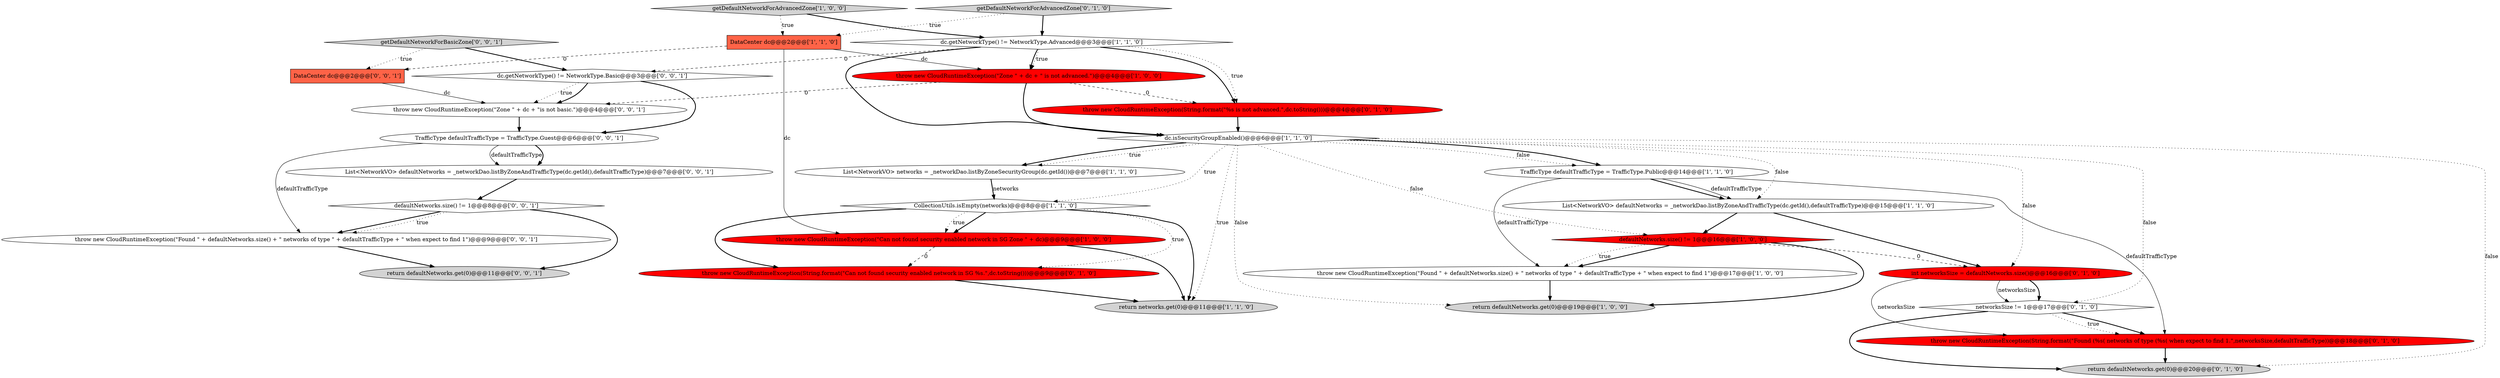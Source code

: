 digraph {
24 [style = filled, label = "throw new CloudRuntimeException(\"Zone \" + dc + \"is not basic.\")@@@4@@@['0', '0', '1']", fillcolor = white, shape = ellipse image = "AAA0AAABBB3BBB"];
17 [style = filled, label = "networksSize != 1@@@17@@@['0', '1', '0']", fillcolor = white, shape = diamond image = "AAA0AAABBB2BBB"];
28 [style = filled, label = "throw new CloudRuntimeException(\"Found \" + defaultNetworks.size() + \" networks of type \" + defaultTrafficType + \" when expect to find 1\")@@@9@@@['0', '0', '1']", fillcolor = white, shape = ellipse image = "AAA0AAABBB3BBB"];
7 [style = filled, label = "dc.isSecurityGroupEnabled()@@@6@@@['1', '1', '0']", fillcolor = white, shape = diamond image = "AAA0AAABBB1BBB"];
14 [style = filled, label = "throw new CloudRuntimeException(String.format(\"Can not found security enabled network in SG %s.\",dc.toString()))@@@9@@@['0', '1', '0']", fillcolor = red, shape = ellipse image = "AAA1AAABBB2BBB"];
4 [style = filled, label = "throw new CloudRuntimeException(\"Can not found security enabled network in SG Zone \" + dc)@@@9@@@['1', '0', '0']", fillcolor = red, shape = ellipse image = "AAA1AAABBB1BBB"];
3 [style = filled, label = "return networks.get(0)@@@11@@@['1', '1', '0']", fillcolor = lightgray, shape = ellipse image = "AAA0AAABBB1BBB"];
23 [style = filled, label = "getDefaultNetworkForBasicZone['0', '0', '1']", fillcolor = lightgray, shape = diamond image = "AAA0AAABBB3BBB"];
13 [style = filled, label = "return defaultNetworks.get(0)@@@19@@@['1', '0', '0']", fillcolor = lightgray, shape = ellipse image = "AAA0AAABBB1BBB"];
11 [style = filled, label = "TrafficType defaultTrafficType = TrafficType.Public@@@14@@@['1', '1', '0']", fillcolor = white, shape = ellipse image = "AAA0AAABBB1BBB"];
19 [style = filled, label = "return defaultNetworks.get(0)@@@20@@@['0', '1', '0']", fillcolor = lightgray, shape = ellipse image = "AAA0AAABBB2BBB"];
27 [style = filled, label = "dc.getNetworkType() != NetworkType.Basic@@@3@@@['0', '0', '1']", fillcolor = white, shape = diamond image = "AAA0AAABBB3BBB"];
8 [style = filled, label = "getDefaultNetworkForAdvancedZone['1', '0', '0']", fillcolor = lightgray, shape = diamond image = "AAA0AAABBB1BBB"];
26 [style = filled, label = "DataCenter dc@@@2@@@['0', '0', '1']", fillcolor = tomato, shape = box image = "AAA0AAABBB3BBB"];
16 [style = filled, label = "throw new CloudRuntimeException(String.format(\"%s is not advanced.\",dc.toString()))@@@4@@@['0', '1', '0']", fillcolor = red, shape = ellipse image = "AAA1AAABBB2BBB"];
0 [style = filled, label = "DataCenter dc@@@2@@@['1', '1', '0']", fillcolor = tomato, shape = box image = "AAA0AAABBB1BBB"];
20 [style = filled, label = "int networksSize = defaultNetworks.size()@@@16@@@['0', '1', '0']", fillcolor = red, shape = ellipse image = "AAA1AAABBB2BBB"];
22 [style = filled, label = "List<NetworkVO> defaultNetworks = _networkDao.listByZoneAndTrafficType(dc.getId(),defaultTrafficType)@@@7@@@['0', '0', '1']", fillcolor = white, shape = ellipse image = "AAA0AAABBB3BBB"];
25 [style = filled, label = "return defaultNetworks.get(0)@@@11@@@['0', '0', '1']", fillcolor = lightgray, shape = ellipse image = "AAA0AAABBB3BBB"];
5 [style = filled, label = "List<NetworkVO> defaultNetworks = _networkDao.listByZoneAndTrafficType(dc.getId(),defaultTrafficType)@@@15@@@['1', '1', '0']", fillcolor = white, shape = ellipse image = "AAA0AAABBB1BBB"];
15 [style = filled, label = "getDefaultNetworkForAdvancedZone['0', '1', '0']", fillcolor = lightgray, shape = diamond image = "AAA0AAABBB2BBB"];
10 [style = filled, label = "CollectionUtils.isEmpty(networks)@@@8@@@['1', '1', '0']", fillcolor = white, shape = diamond image = "AAA0AAABBB1BBB"];
6 [style = filled, label = "dc.getNetworkType() != NetworkType.Advanced@@@3@@@['1', '1', '0']", fillcolor = white, shape = diamond image = "AAA0AAABBB1BBB"];
18 [style = filled, label = "throw new CloudRuntimeException(String.format(\"Found (%s( networks of type (%s( when expect to find 1.\",networksSize,defaultTrafficType))@@@18@@@['0', '1', '0']", fillcolor = red, shape = ellipse image = "AAA1AAABBB2BBB"];
2 [style = filled, label = "defaultNetworks.size() != 1@@@16@@@['1', '0', '0']", fillcolor = red, shape = diamond image = "AAA1AAABBB1BBB"];
1 [style = filled, label = "throw new CloudRuntimeException(\"Zone \" + dc + \" is not advanced.\")@@@4@@@['1', '0', '0']", fillcolor = red, shape = ellipse image = "AAA1AAABBB1BBB"];
12 [style = filled, label = "throw new CloudRuntimeException(\"Found \" + defaultNetworks.size() + \" networks of type \" + defaultTrafficType + \" when expect to find 1\")@@@17@@@['1', '0', '0']", fillcolor = white, shape = ellipse image = "AAA0AAABBB1BBB"];
21 [style = filled, label = "TrafficType defaultTrafficType = TrafficType.Guest@@@6@@@['0', '0', '1']", fillcolor = white, shape = ellipse image = "AAA0AAABBB3BBB"];
9 [style = filled, label = "List<NetworkVO> networks = _networkDao.listByZoneSecurityGroup(dc.getId())@@@7@@@['1', '1', '0']", fillcolor = white, shape = ellipse image = "AAA0AAABBB1BBB"];
29 [style = filled, label = "defaultNetworks.size() != 1@@@8@@@['0', '0', '1']", fillcolor = white, shape = diamond image = "AAA0AAABBB3BBB"];
14->3 [style = bold, label=""];
4->3 [style = bold, label=""];
7->11 [style = bold, label=""];
20->17 [style = bold, label=""];
7->10 [style = dotted, label="true"];
2->20 [style = dashed, label="0"];
9->10 [style = solid, label="networks"];
21->22 [style = solid, label="defaultTrafficType"];
17->18 [style = dotted, label="true"];
10->14 [style = bold, label=""];
5->20 [style = bold, label=""];
23->27 [style = bold, label=""];
26->24 [style = solid, label="dc"];
6->1 [style = dotted, label="true"];
11->18 [style = solid, label="defaultTrafficType"];
7->17 [style = dotted, label="false"];
16->7 [style = bold, label=""];
18->19 [style = bold, label=""];
22->29 [style = bold, label=""];
10->3 [style = bold, label=""];
29->25 [style = bold, label=""];
8->6 [style = bold, label=""];
7->11 [style = dotted, label="false"];
15->6 [style = bold, label=""];
27->24 [style = dotted, label="true"];
0->26 [style = dashed, label="0"];
7->9 [style = dotted, label="true"];
9->10 [style = bold, label=""];
20->18 [style = solid, label="networksSize"];
15->0 [style = dotted, label="true"];
1->7 [style = bold, label=""];
17->19 [style = bold, label=""];
2->12 [style = bold, label=""];
20->17 [style = solid, label="networksSize"];
10->14 [style = dotted, label="true"];
2->13 [style = bold, label=""];
29->28 [style = bold, label=""];
7->9 [style = bold, label=""];
6->1 [style = bold, label=""];
12->13 [style = bold, label=""];
11->12 [style = solid, label="defaultTrafficType"];
11->5 [style = bold, label=""];
5->2 [style = bold, label=""];
23->26 [style = dotted, label="true"];
29->28 [style = dotted, label="true"];
24->21 [style = bold, label=""];
11->5 [style = solid, label="defaultTrafficType"];
7->3 [style = dotted, label="true"];
6->16 [style = bold, label=""];
21->22 [style = bold, label=""];
1->16 [style = dashed, label="0"];
6->27 [style = dashed, label="0"];
1->24 [style = dashed, label="0"];
0->4 [style = solid, label="dc"];
2->12 [style = dotted, label="true"];
0->1 [style = solid, label="dc"];
7->2 [style = dotted, label="false"];
10->4 [style = bold, label=""];
7->20 [style = dotted, label="false"];
28->25 [style = bold, label=""];
8->0 [style = dotted, label="true"];
7->19 [style = dotted, label="false"];
7->13 [style = dotted, label="false"];
27->24 [style = bold, label=""];
4->14 [style = dashed, label="0"];
10->4 [style = dotted, label="true"];
7->5 [style = dotted, label="false"];
6->7 [style = bold, label=""];
21->28 [style = solid, label="defaultTrafficType"];
27->21 [style = bold, label=""];
17->18 [style = bold, label=""];
6->16 [style = dotted, label="true"];
}

